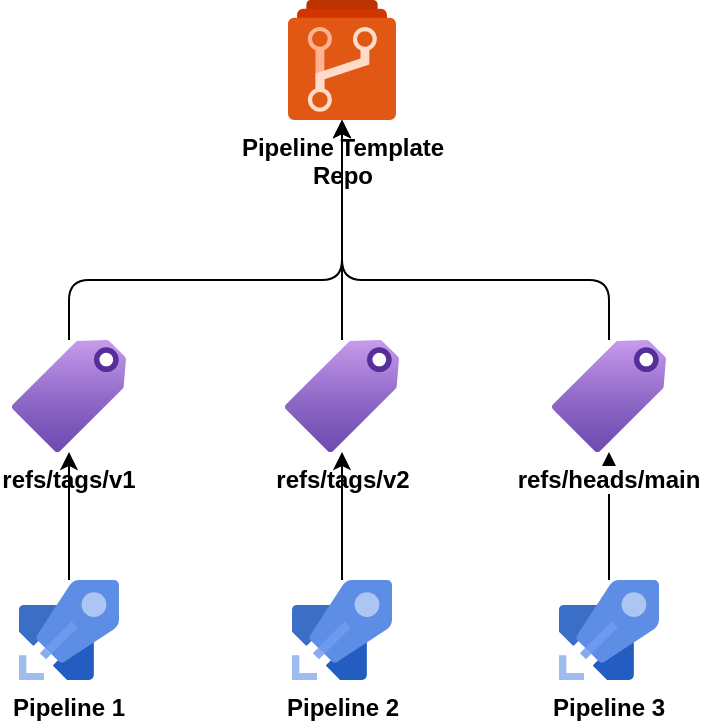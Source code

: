 <mxfile>
    <diagram id="R4ZH9Mv8au4923OKamV4" name="Page-2">
        <mxGraphModel dx="460" dy="487" grid="1" gridSize="10" guides="1" tooltips="1" connect="1" arrows="1" fold="1" page="1" pageScale="1" pageWidth="827" pageHeight="1169" math="0" shadow="0">
            <root>
                <mxCell id="0"/>
                <mxCell id="1" parent="0"/>
                <mxCell id="3YF9crpESLrG0NvnGYil-1" value="&lt;b&gt;Pipeline Template&lt;br&gt;Repo&lt;br&gt;&lt;/b&gt;" style="sketch=0;aspect=fixed;html=1;points=[];align=center;image;fontSize=12;image=img/lib/mscae/Azure_Repos.svg;" parent="1" vertex="1">
                    <mxGeometry x="178" y="40" width="54" height="60" as="geometry"/>
                </mxCell>
                <mxCell id="8y1lf8aeKGxoRq63q7dP-12" style="edgeStyle=orthogonalEdgeStyle;rounded=1;orthogonalLoop=1;jettySize=auto;html=1;" parent="1" source="3YF9crpESLrG0NvnGYil-2" target="3YF9crpESLrG0NvnGYil-1" edge="1">
                    <mxGeometry relative="1" as="geometry">
                        <Array as="points">
                            <mxPoint x="69" y="180"/>
                            <mxPoint x="205" y="180"/>
                        </Array>
                    </mxGeometry>
                </mxCell>
                <mxCell id="3YF9crpESLrG0NvnGYil-2" value="&lt;b&gt;refs/tags/v1&lt;/b&gt;" style="aspect=fixed;html=1;points=[];align=center;image;fontSize=12;image=img/lib/azure2/general/Tag.svg;" parent="1" vertex="1">
                    <mxGeometry x="40" y="210" width="56.99" height="56" as="geometry"/>
                </mxCell>
                <mxCell id="8y1lf8aeKGxoRq63q7dP-6" style="edgeStyle=orthogonalEdgeStyle;rounded=0;orthogonalLoop=1;jettySize=auto;html=1;" parent="1" source="3YF9crpESLrG0NvnGYil-3" target="3YF9crpESLrG0NvnGYil-2" edge="1">
                    <mxGeometry relative="1" as="geometry"/>
                </mxCell>
                <mxCell id="3YF9crpESLrG0NvnGYil-3" value="&lt;b&gt;Pipeline 1&lt;/b&gt;" style="sketch=0;aspect=fixed;html=1;points=[];align=center;image;fontSize=12;image=img/lib/mscae/Azure_Pipelines.svg;" parent="1" vertex="1">
                    <mxGeometry x="43.49" y="330" width="50" height="50" as="geometry"/>
                </mxCell>
                <mxCell id="8y1lf8aeKGxoRq63q7dP-13" style="edgeStyle=orthogonalEdgeStyle;rounded=1;orthogonalLoop=1;jettySize=auto;html=1;" parent="1" source="8y1lf8aeKGxoRq63q7dP-1" target="3YF9crpESLrG0NvnGYil-1" edge="1">
                    <mxGeometry relative="1" as="geometry"/>
                </mxCell>
                <mxCell id="8y1lf8aeKGxoRq63q7dP-1" value="&lt;b&gt;refs/tags/v2&lt;/b&gt;" style="aspect=fixed;html=1;points=[];align=center;image;fontSize=12;image=img/lib/azure2/general/Tag.svg;" parent="1" vertex="1">
                    <mxGeometry x="176.51" y="210" width="56.99" height="56" as="geometry"/>
                </mxCell>
                <mxCell id="8y1lf8aeKGxoRq63q7dP-7" style="edgeStyle=orthogonalEdgeStyle;rounded=0;orthogonalLoop=1;jettySize=auto;html=1;" parent="1" source="8y1lf8aeKGxoRq63q7dP-2" target="8y1lf8aeKGxoRq63q7dP-1" edge="1">
                    <mxGeometry relative="1" as="geometry"/>
                </mxCell>
                <mxCell id="8y1lf8aeKGxoRq63q7dP-2" value="&lt;b&gt;Pipeline 2&lt;/b&gt;" style="sketch=0;aspect=fixed;html=1;points=[];align=center;image;fontSize=12;image=img/lib/mscae/Azure_Pipelines.svg;" parent="1" vertex="1">
                    <mxGeometry x="180" y="330" width="50" height="50" as="geometry"/>
                </mxCell>
                <mxCell id="8y1lf8aeKGxoRq63q7dP-8" style="edgeStyle=orthogonalEdgeStyle;rounded=0;orthogonalLoop=1;jettySize=auto;html=1;" parent="1" source="8y1lf8aeKGxoRq63q7dP-3" target="8y1lf8aeKGxoRq63q7dP-5" edge="1">
                    <mxGeometry relative="1" as="geometry"/>
                </mxCell>
                <mxCell id="8y1lf8aeKGxoRq63q7dP-3" value="&lt;b&gt;Pipeline 3&lt;br&gt;&lt;/b&gt;" style="sketch=0;aspect=fixed;html=1;points=[];align=center;image;fontSize=12;image=img/lib/mscae/Azure_Pipelines.svg;" parent="1" vertex="1">
                    <mxGeometry x="313.49" y="330" width="50" height="50" as="geometry"/>
                </mxCell>
                <mxCell id="8y1lf8aeKGxoRq63q7dP-14" style="edgeStyle=orthogonalEdgeStyle;rounded=1;orthogonalLoop=1;jettySize=auto;html=1;" parent="1" source="8y1lf8aeKGxoRq63q7dP-5" target="3YF9crpESLrG0NvnGYil-1" edge="1">
                    <mxGeometry relative="1" as="geometry">
                        <Array as="points">
                            <mxPoint x="339" y="180"/>
                            <mxPoint x="205" y="180"/>
                        </Array>
                    </mxGeometry>
                </mxCell>
                <mxCell id="8y1lf8aeKGxoRq63q7dP-5" value="&lt;b&gt;refs/heads/main&lt;/b&gt;" style="aspect=fixed;html=1;points=[];align=center;image;fontSize=12;image=img/lib/azure2/general/Tag.svg;" parent="1" vertex="1">
                    <mxGeometry x="310" y="210" width="56.99" height="56" as="geometry"/>
                </mxCell>
            </root>
        </mxGraphModel>
    </diagram>
</mxfile>